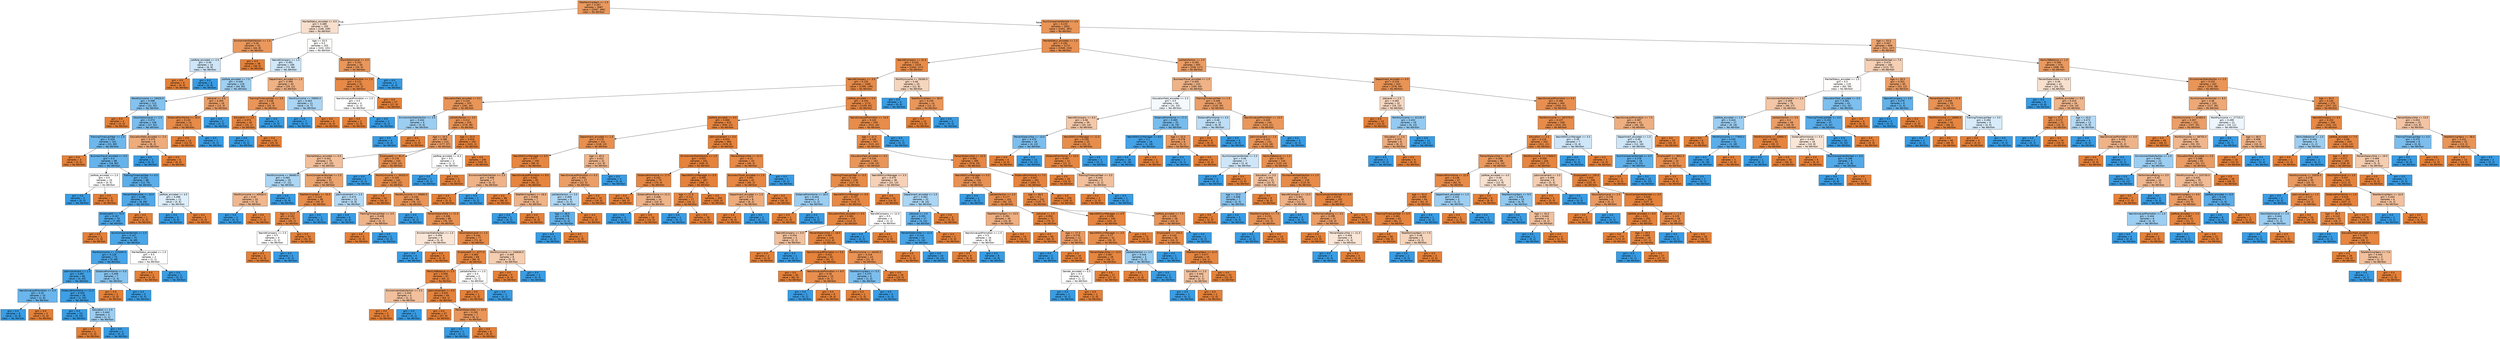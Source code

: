 digraph Tree {
node [shape=box, style="filled", color="black", fontname="helvetica"] ;
edge [fontname="helvetica"] ;
0 [label="TotalWorkingYears <= 2.5\ngini = 0.267\nsamples = 3087\nvalue = [2597, 490]\nclass = No Attrition", fillcolor="#ea995e"] ;
1 [label="MaritalStatus_encoded <= 0.5\ngini = 0.489\nsamples = 255\nvalue = [146, 109]\nclass = No Attrition", fillcolor="#f8dfcd"] ;
0 -> 1 [labeldistance=2.5, labelangle=45, headlabel="True"] ;
2 [label="EnvironmentSatisfaction <= 1.5\ngini = 0.26\nsamples = 52\nvalue = [44, 8]\nclass = No Attrition", fillcolor="#ea985d"] ;
1 -> 2 ;
3 [label="JobRole_encoded <= 2.5\ngini = 0.49\nsamples = 14\nvalue = [6, 8]\nclass = Yes Attrition", fillcolor="#cee6f8"] ;
2 -> 3 ;
4 [label="gini = 0.0\nsamples = 6\nvalue = [6, 0]\nclass = No Attrition", fillcolor="#e58139"] ;
3 -> 4 ;
5 [label="gini = 0.0\nsamples = 8\nvalue = [0, 8]\nclass = Yes Attrition", fillcolor="#399de5"] ;
3 -> 5 ;
6 [label="gini = 0.0\nsamples = 38\nvalue = [38, 0]\nclass = No Attrition", fillcolor="#e58139"] ;
2 -> 6 ;
7 [label="Age <= 33.5\ngini = 0.5\nsamples = 203\nvalue = [102, 101]\nclass = No Attrition", fillcolor="#fffefd"] ;
1 -> 7 ;
8 [label="YearsAtCompany <= 1.5\ngini = 0.491\nsamples = 169\nvalue = [73, 96]\nclass = Yes Attrition", fillcolor="#d0e8f9"] ;
7 -> 8 ;
9 [label="JobRole_encoded <= 7.5\ngini = 0.449\nsamples = 129\nvalue = [44, 85]\nclass = Yes Attrition", fillcolor="#9fd0f2"] ;
8 -> 9 ;
10 [label="MonthlyIncome <= 19425.0\ngini = 0.398\nsamples = 113\nvalue = [31, 82]\nclass = Yes Attrition", fillcolor="#84c2ef"] ;
9 -> 10 ;
11 [label="gini = 0.0\nsamples = 4\nvalue = [4, 0]\nclass = No Attrition", fillcolor="#e58139"] ;
10 -> 11 ;
12 [label="StockOptionLevel <= 2.5\ngini = 0.373\nsamples = 109\nvalue = [27, 82]\nclass = Yes Attrition", fillcolor="#7abdee"] ;
10 -> 12 ;
13 [label="TrainingTimesLastYear <= 1.0\ngini = 0.329\nsamples = 101\nvalue = [21, 80]\nclass = Yes Attrition", fillcolor="#6db7ec"] ;
12 -> 13 ;
14 [label="gini = 0.0\nsamples = 3\nvalue = [3, 0]\nclass = No Attrition", fillcolor="#e58139"] ;
13 -> 14 ;
15 [label="BusinessTravel_encoded <= 0.5\ngini = 0.3\nsamples = 98\nvalue = [18, 80]\nclass = Yes Attrition", fillcolor="#66b3eb"] ;
13 -> 15 ;
16 [label="JobRole_encoded <= 2.5\ngini = 0.5\nsamples = 10\nvalue = [5, 5]\nclass = No Attrition", fillcolor="#ffffff"] ;
15 -> 16 ;
17 [label="gini = 0.0\nsamples = 5\nvalue = [0, 5]\nclass = Yes Attrition", fillcolor="#399de5"] ;
16 -> 17 ;
18 [label="gini = 0.0\nsamples = 5\nvalue = [5, 0]\nclass = No Attrition", fillcolor="#e58139"] ;
16 -> 18 ;
19 [label="TrainingTimesLastYear <= 4.5\ngini = 0.252\nsamples = 88\nvalue = [13, 75]\nclass = Yes Attrition", fillcolor="#5baeea"] ;
15 -> 19 ;
20 [label="PercentSalaryHike <= 24.0\ngini = 0.186\nsamples = 77\nvalue = [8, 69]\nclass = Yes Attrition", fillcolor="#50a8e8"] ;
19 -> 20 ;
21 [label="EmployeeID <= 75.0\ngini = 0.167\nsamples = 76\nvalue = [7, 69]\nclass = Yes Attrition", fillcolor="#4da7e8"] ;
20 -> 21 ;
22 [label="gini = 0.0\nsamples = 1\nvalue = [1, 0]\nclass = No Attrition", fillcolor="#e58139"] ;
21 -> 22 ;
23 [label="NumCompaniesWorked <= 2.0\ngini = 0.147\nsamples = 75\nvalue = [6, 69]\nclass = Yes Attrition", fillcolor="#4aa6e7"] ;
21 -> 23 ;
24 [label="MonthlyIncome <= 123445.0\ngini = 0.128\nsamples = 73\nvalue = [5, 68]\nclass = Yes Attrition", fillcolor="#48a4e7"] ;
23 -> 24 ;
25 [label="JobInvolvement <= 1.5\ngini = 0.087\nsamples = 66\nvalue = [3, 63]\nclass = Yes Attrition", fillcolor="#42a2e6"] ;
24 -> 25 ;
26 [label="YearsSinceLastPromotion <= 0.5\ngini = 0.32\nsamples = 10\nvalue = [2, 8]\nclass = Yes Attrition", fillcolor="#6ab6ec"] ;
25 -> 26 ;
27 [label="gini = 0.0\nsamples = 8\nvalue = [0, 8]\nclass = Yes Attrition", fillcolor="#399de5"] ;
26 -> 27 ;
28 [label="gini = 0.0\nsamples = 2\nvalue = [2, 0]\nclass = No Attrition", fillcolor="#e58139"] ;
26 -> 28 ;
29 [label="DistanceFromHome <= 21.0\ngini = 0.035\nsamples = 56\nvalue = [1, 55]\nclass = Yes Attrition", fillcolor="#3d9fe5"] ;
25 -> 29 ;
30 [label="gini = 0.0\nsamples = 53\nvalue = [0, 53]\nclass = Yes Attrition", fillcolor="#399de5"] ;
29 -> 30 ;
31 [label="Education <= 2.5\ngini = 0.444\nsamples = 3\nvalue = [1, 2]\nclass = Yes Attrition", fillcolor="#9ccef2"] ;
29 -> 31 ;
32 [label="gini = 0.0\nsamples = 1\nvalue = [1, 0]\nclass = No Attrition", fillcolor="#e58139"] ;
31 -> 32 ;
33 [label="gini = 0.0\nsamples = 2\nvalue = [0, 2]\nclass = Yes Attrition", fillcolor="#399de5"] ;
31 -> 33 ;
34 [label="DistanceFromHome <= 5.0\ngini = 0.408\nsamples = 7\nvalue = [2, 5]\nclass = Yes Attrition", fillcolor="#88c4ef"] ;
24 -> 34 ;
35 [label="gini = 0.0\nsamples = 2\nvalue = [2, 0]\nclass = No Attrition", fillcolor="#e58139"] ;
34 -> 35 ;
36 [label="gini = 0.0\nsamples = 5\nvalue = [0, 5]\nclass = Yes Attrition", fillcolor="#399de5"] ;
34 -> 36 ;
37 [label="MaritalStatus_encoded <= 1.5\ngini = 0.5\nsamples = 2\nvalue = [1, 1]\nclass = No Attrition", fillcolor="#ffffff"] ;
23 -> 37 ;
38 [label="gini = 0.0\nsamples = 1\nvalue = [1, 0]\nclass = No Attrition", fillcolor="#e58139"] ;
37 -> 38 ;
39 [label="gini = 0.0\nsamples = 1\nvalue = [0, 1]\nclass = Yes Attrition", fillcolor="#399de5"] ;
37 -> 39 ;
40 [label="gini = 0.0\nsamples = 1\nvalue = [1, 0]\nclass = No Attrition", fillcolor="#e58139"] ;
20 -> 40 ;
41 [label="JobRole_encoded <= 4.5\ngini = 0.496\nsamples = 11\nvalue = [5, 6]\nclass = Yes Attrition", fillcolor="#deeffb"] ;
19 -> 41 ;
42 [label="gini = 0.0\nsamples = 6\nvalue = [0, 6]\nclass = Yes Attrition", fillcolor="#399de5"] ;
41 -> 42 ;
43 [label="gini = 0.0\nsamples = 5\nvalue = [5, 0]\nclass = No Attrition", fillcolor="#e58139"] ;
41 -> 43 ;
44 [label="EducationField_encoded <= 2.0\ngini = 0.375\nsamples = 8\nvalue = [6, 2]\nclass = No Attrition", fillcolor="#eeab7b"] ;
12 -> 44 ;
45 [label="gini = 0.0\nsamples = 2\nvalue = [0, 2]\nclass = Yes Attrition", fillcolor="#399de5"] ;
44 -> 45 ;
46 [label="gini = 0.0\nsamples = 6\nvalue = [6, 0]\nclass = No Attrition", fillcolor="#e58139"] ;
44 -> 46 ;
47 [label="JobLevel <= 4.0\ngini = 0.305\nsamples = 16\nvalue = [13, 3]\nclass = No Attrition", fillcolor="#eb9e67"] ;
9 -> 47 ;
48 [label="DistanceFromHome <= 19.5\ngini = 0.133\nsamples = 14\nvalue = [13, 1]\nclass = No Attrition", fillcolor="#e78b48"] ;
47 -> 48 ;
49 [label="gini = 0.0\nsamples = 13\nvalue = [13, 0]\nclass = No Attrition", fillcolor="#e58139"] ;
48 -> 49 ;
50 [label="gini = 0.0\nsamples = 1\nvalue = [0, 1]\nclass = Yes Attrition", fillcolor="#399de5"] ;
48 -> 50 ;
51 [label="gini = 0.0\nsamples = 2\nvalue = [0, 2]\nclass = Yes Attrition", fillcolor="#399de5"] ;
47 -> 51 ;
52 [label="Department_encoded <= 1.5\ngini = 0.399\nsamples = 40\nvalue = [29, 11]\nclass = No Attrition", fillcolor="#efb184"] ;
8 -> 52 ;
53 [label="TrainingTimesLastYear <= 5.5\ngini = 0.238\nsamples = 29\nvalue = [25, 4]\nclass = No Attrition", fillcolor="#e99559"] ;
52 -> 53 ;
54 [label="Education <= 1.5\ngini = 0.074\nsamples = 26\nvalue = [25, 1]\nclass = No Attrition", fillcolor="#e68641"] ;
53 -> 54 ;
55 [label="gini = 0.0\nsamples = 1\nvalue = [0, 1]\nclass = Yes Attrition", fillcolor="#399de5"] ;
54 -> 55 ;
56 [label="gini = 0.0\nsamples = 25\nvalue = [25, 0]\nclass = No Attrition", fillcolor="#e58139"] ;
54 -> 56 ;
57 [label="gini = 0.0\nsamples = 3\nvalue = [0, 3]\nclass = Yes Attrition", fillcolor="#399de5"] ;
53 -> 57 ;
58 [label="MonthlyIncome <= 59955.0\ngini = 0.463\nsamples = 11\nvalue = [4, 7]\nclass = Yes Attrition", fillcolor="#aad5f4"] ;
52 -> 58 ;
59 [label="gini = 0.0\nsamples = 7\nvalue = [0, 7]\nclass = Yes Attrition", fillcolor="#399de5"] ;
58 -> 59 ;
60 [label="gini = 0.0\nsamples = 4\nvalue = [4, 0]\nclass = No Attrition", fillcolor="#e58139"] ;
58 -> 60 ;
61 [label="StockOptionLevel <= 2.5\ngini = 0.251\nsamples = 34\nvalue = [29, 5]\nclass = No Attrition", fillcolor="#e9975b"] ;
7 -> 61 ;
62 [label="EnvironmentSatisfaction <= 1.5\ngini = 0.121\nsamples = 31\nvalue = [29, 2]\nclass = No Attrition", fillcolor="#e78a47"] ;
61 -> 62 ;
63 [label="YearsSinceLastPromotion <= 1.0\ngini = 0.5\nsamples = 4\nvalue = [2, 2]\nclass = No Attrition", fillcolor="#ffffff"] ;
62 -> 63 ;
64 [label="gini = 0.0\nsamples = 2\nvalue = [2, 0]\nclass = No Attrition", fillcolor="#e58139"] ;
63 -> 64 ;
65 [label="gini = 0.0\nsamples = 2\nvalue = [0, 2]\nclass = Yes Attrition", fillcolor="#399de5"] ;
63 -> 65 ;
66 [label="gini = 0.0\nsamples = 27\nvalue = [27, 0]\nclass = No Attrition", fillcolor="#e58139"] ;
62 -> 66 ;
67 [label="gini = 0.0\nsamples = 3\nvalue = [0, 3]\nclass = Yes Attrition", fillcolor="#399de5"] ;
61 -> 67 ;
68 [label="NumCompaniesWorked <= 4.5\ngini = 0.233\nsamples = 2832\nvalue = [2451, 381]\nclass = No Attrition", fillcolor="#e99558"] ;
0 -> 68 [labeldistance=2.5, labelangle=-45, headlabel="False"] ;
69 [label="MaritalStatus_encoded <= 1.5\ngini = 0.192\nsamples = 2174\nvalue = [1940, 234]\nclass = No Attrition", fillcolor="#e89051"] ;
68 -> 69 ;
70 [label="YearsAtCompany <= 31.5\ngini = 0.142\nsamples = 1519\nvalue = [1402, 117]\nclass = No Attrition", fillcolor="#e78c4a"] ;
69 -> 70 ;
71 [label="YearsAtCompany <= 3.5\ngini = 0.135\nsamples = 1499\nvalue = [1390, 109]\nclass = No Attrition", fillcolor="#e78b49"] ;
70 -> 71 ;
72 [label="EducationField_encoded <= 0.5\ngini = 0.234\nsamples = 325\nvalue = [281, 44]\nclass = No Attrition", fillcolor="#e99558"] ;
71 -> 72 ;
73 [label="EnvironmentSatisfaction <= 3.5\ngini = 0.444\nsamples = 9\nvalue = [3, 6]\nclass = Yes Attrition", fillcolor="#9ccef2"] ;
72 -> 73 ;
74 [label="gini = 0.0\nsamples = 6\nvalue = [0, 6]\nclass = Yes Attrition", fillcolor="#399de5"] ;
73 -> 74 ;
75 [label="gini = 0.0\nsamples = 3\nvalue = [3, 0]\nclass = No Attrition", fillcolor="#e58139"] ;
73 -> 75 ;
76 [label="JobSatisfaction <= 3.5\ngini = 0.212\nsamples = 316\nvalue = [278, 38]\nclass = No Attrition", fillcolor="#e99254"] ;
72 -> 76 ;
77 [label="Age <= 34.5\ngini = 0.286\nsamples = 214\nvalue = [177, 37]\nclass = No Attrition", fillcolor="#ea9b62"] ;
76 -> 77 ;
78 [label="MaritalStatus_encoded <= 0.5\ngini = 0.441\nsamples = 70\nvalue = [47, 23]\nclass = No Attrition", fillcolor="#f2bf9a"] ;
77 -> 78 ;
79 [label="MonthlyIncome <= 66465.0\ngini = 0.465\nsamples = 19\nvalue = [7, 12]\nclass = Yes Attrition", fillcolor="#acd6f4"] ;
78 -> 79 ;
80 [label="MonthlyIncome <= 40530.0\ngini = 0.42\nsamples = 10\nvalue = [7, 3]\nclass = No Attrition", fillcolor="#f0b78e"] ;
79 -> 80 ;
81 [label="gini = 0.0\nsamples = 3\nvalue = [0, 3]\nclass = Yes Attrition", fillcolor="#399de5"] ;
80 -> 81 ;
82 [label="gini = 0.0\nsamples = 7\nvalue = [7, 0]\nclass = No Attrition", fillcolor="#e58139"] ;
80 -> 82 ;
83 [label="gini = 0.0\nsamples = 9\nvalue = [0, 9]\nclass = Yes Attrition", fillcolor="#399de5"] ;
79 -> 83 ;
84 [label="NumCompaniesWorked <= 2.5\ngini = 0.338\nsamples = 51\nvalue = [40, 11]\nclass = No Attrition", fillcolor="#eca46f"] ;
78 -> 84 ;
85 [label="TotalWorkingYears <= 10.5\ngini = 0.145\nsamples = 38\nvalue = [35, 3]\nclass = No Attrition", fillcolor="#e78c4a"] ;
84 -> 85 ;
86 [label="Age <= 22.5\ngini = 0.102\nsamples = 37\nvalue = [35, 2]\nclass = No Attrition", fillcolor="#e68844"] ;
85 -> 86 ;
87 [label="YearsAtCompany <= 2.5\ngini = 0.5\nsamples = 4\nvalue = [2, 2]\nclass = No Attrition", fillcolor="#ffffff"] ;
86 -> 87 ;
88 [label="gini = 0.0\nsamples = 2\nvalue = [2, 0]\nclass = No Attrition", fillcolor="#e58139"] ;
87 -> 88 ;
89 [label="gini = 0.0\nsamples = 2\nvalue = [0, 2]\nclass = Yes Attrition", fillcolor="#399de5"] ;
87 -> 89 ;
90 [label="gini = 0.0\nsamples = 33\nvalue = [33, 0]\nclass = No Attrition", fillcolor="#e58139"] ;
86 -> 90 ;
91 [label="gini = 0.0\nsamples = 1\nvalue = [0, 1]\nclass = Yes Attrition", fillcolor="#399de5"] ;
85 -> 91 ;
92 [label="JobInvolvement <= 2.5\ngini = 0.473\nsamples = 13\nvalue = [5, 8]\nclass = Yes Attrition", fillcolor="#b5daf5"] ;
84 -> 92 ;
93 [label="gini = 0.0\nsamples = 6\nvalue = [0, 6]\nclass = Yes Attrition", fillcolor="#399de5"] ;
92 -> 93 ;
94 [label="TrainingTimesLastYear <= 3.5\ngini = 0.408\nsamples = 7\nvalue = [5, 2]\nclass = No Attrition", fillcolor="#efb388"] ;
92 -> 94 ;
95 [label="gini = 0.0\nsamples = 5\nvalue = [5, 0]\nclass = No Attrition", fillcolor="#e58139"] ;
94 -> 95 ;
96 [label="gini = 0.0\nsamples = 2\nvalue = [0, 2]\nclass = Yes Attrition", fillcolor="#399de5"] ;
94 -> 96 ;
97 [label="EmployeeID <= 81.5\ngini = 0.176\nsamples = 144\nvalue = [130, 14]\nclass = No Attrition", fillcolor="#e88f4e"] ;
77 -> 97 ;
98 [label="gini = 0.0\nsamples = 2\nvalue = [0, 2]\nclass = Yes Attrition", fillcolor="#399de5"] ;
97 -> 98 ;
99 [label="MonthlyIncome <= 34325.0\ngini = 0.155\nsamples = 142\nvalue = [130, 12]\nclass = No Attrition", fillcolor="#e78d4b"] ;
97 -> 99 ;
100 [label="gini = 0.0\nsamples = 54\nvalue = [54, 0]\nclass = No Attrition", fillcolor="#e58139"] ;
99 -> 100 ;
101 [label="MonthlyIncome <= 35690.0\ngini = 0.236\nsamples = 88\nvalue = [76, 12]\nclass = No Attrition", fillcolor="#e99558"] ;
99 -> 101 ;
102 [label="gini = 0.0\nsamples = 2\nvalue = [0, 2]\nclass = Yes Attrition", fillcolor="#399de5"] ;
101 -> 102 ;
103 [label="PercentSalaryHike <= 11.5\ngini = 0.206\nsamples = 86\nvalue = [76, 10]\nclass = No Attrition", fillcolor="#e89253"] ;
101 -> 103 ;
104 [label="EnvironmentSatisfaction <= 1.5\ngini = 0.494\nsamples = 9\nvalue = [5, 4]\nclass = No Attrition", fillcolor="#fae6d7"] ;
103 -> 104 ;
105 [label="gini = 0.0\nsamples = 4\nvalue = [0, 4]\nclass = Yes Attrition", fillcolor="#399de5"] ;
104 -> 105 ;
106 [label="gini = 0.0\nsamples = 5\nvalue = [5, 0]\nclass = No Attrition", fillcolor="#e58139"] ;
104 -> 106 ;
107 [label="StockOptionLevel <= 1.5\ngini = 0.144\nsamples = 77\nvalue = [71, 6]\nclass = No Attrition", fillcolor="#e78c4a"] ;
103 -> 107 ;
108 [label="EmployeeID <= 4277.5\ngini = 0.083\nsamples = 69\nvalue = [66, 3]\nclass = No Attrition", fillcolor="#e68742"] ;
107 -> 108 ;
109 [label="WorkLifeBalance <= 1.5\ngini = 0.058\nsamples = 67\nvalue = [65, 2]\nclass = No Attrition", fillcolor="#e6853f"] ;
108 -> 109 ;
110 [label="EnvironmentSatisfaction <= 2.5\ngini = 0.444\nsamples = 3\nvalue = [2, 1]\nclass = No Attrition", fillcolor="#f2c09c"] ;
109 -> 110 ;
111 [label="gini = 0.0\nsamples = 2\nvalue = [2, 0]\nclass = No Attrition", fillcolor="#e58139"] ;
110 -> 111 ;
112 [label="gini = 0.0\nsamples = 1\nvalue = [0, 1]\nclass = Yes Attrition", fillcolor="#399de5"] ;
110 -> 112 ;
113 [label="JobInvolvement <= 3.5\ngini = 0.031\nsamples = 64\nvalue = [63, 1]\nclass = No Attrition", fillcolor="#e5833c"] ;
109 -> 113 ;
114 [label="gini = 0.0\nsamples = 57\nvalue = [57, 0]\nclass = No Attrition", fillcolor="#e58139"] ;
113 -> 114 ;
115 [label="PercentSalaryHike <= 12.5\ngini = 0.245\nsamples = 7\nvalue = [6, 1]\nclass = No Attrition", fillcolor="#e9965a"] ;
113 -> 115 ;
116 [label="gini = 0.0\nsamples = 1\nvalue = [0, 1]\nclass = Yes Attrition", fillcolor="#399de5"] ;
115 -> 116 ;
117 [label="gini = 0.0\nsamples = 6\nvalue = [6, 0]\nclass = No Attrition", fillcolor="#e58139"] ;
115 -> 117 ;
118 [label="JobSatisfaction <= 2.0\ngini = 0.5\nsamples = 2\nvalue = [1, 1]\nclass = No Attrition", fillcolor="#ffffff"] ;
108 -> 118 ;
119 [label="gini = 0.0\nsamples = 1\nvalue = [1, 0]\nclass = No Attrition", fillcolor="#e58139"] ;
118 -> 119 ;
120 [label="gini = 0.0\nsamples = 1\nvalue = [0, 1]\nclass = Yes Attrition", fillcolor="#399de5"] ;
118 -> 120 ;
121 [label="MonthlyIncome <= 140630.0\ngini = 0.469\nsamples = 8\nvalue = [5, 3]\nclass = No Attrition", fillcolor="#f5cdb0"] ;
107 -> 121 ;
122 [label="gini = 0.0\nsamples = 5\nvalue = [5, 0]\nclass = No Attrition", fillcolor="#e58139"] ;
121 -> 122 ;
123 [label="gini = 0.0\nsamples = 3\nvalue = [0, 3]\nclass = Yes Attrition", fillcolor="#399de5"] ;
121 -> 123 ;
124 [label="Age <= 23.5\ngini = 0.019\nsamples = 102\nvalue = [101, 1]\nclass = No Attrition", fillcolor="#e5823b"] ;
76 -> 124 ;
125 [label="JobRole_encoded <= 6.5\ngini = 0.5\nsamples = 2\nvalue = [1, 1]\nclass = No Attrition", fillcolor="#ffffff"] ;
124 -> 125 ;
126 [label="gini = 0.0\nsamples = 1\nvalue = [0, 1]\nclass = Yes Attrition", fillcolor="#399de5"] ;
125 -> 126 ;
127 [label="gini = 0.0\nsamples = 1\nvalue = [1, 0]\nclass = No Attrition", fillcolor="#e58139"] ;
125 -> 127 ;
128 [label="gini = 0.0\nsamples = 100\nvalue = [100, 0]\nclass = No Attrition", fillcolor="#e58139"] ;
124 -> 128 ;
129 [label="JobRole_encoded <= 5.5\ngini = 0.105\nsamples = 1174\nvalue = [1109, 65]\nclass = No Attrition", fillcolor="#e78845"] ;
71 -> 129 ;
130 [label="JobRole_encoded <= 0.5\ngini = 0.066\nsamples = 615\nvalue = [594, 21]\nclass = No Attrition", fillcolor="#e68540"] ;
129 -> 130 ;
131 [label="Department_encoded <= 1.5\ngini = 0.179\nsamples = 131\nvalue = [118, 13]\nclass = No Attrition", fillcolor="#e88f4f"] ;
130 -> 131 ;
132 [label="YearsWithCurrManager <= 0.5\ngini = 0.077\nsamples = 100\nvalue = [96, 4]\nclass = No Attrition", fillcolor="#e68641"] ;
131 -> 132 ;
133 [label="EnvironmentSatisfaction <= 2.5\ngini = 0.408\nsamples = 7\nvalue = [5, 2]\nclass = No Attrition", fillcolor="#efb388"] ;
132 -> 133 ;
134 [label="gini = 0.0\nsamples = 5\nvalue = [5, 0]\nclass = No Attrition", fillcolor="#e58139"] ;
133 -> 134 ;
135 [label="gini = 0.0\nsamples = 2\nvalue = [0, 2]\nclass = Yes Attrition", fillcolor="#399de5"] ;
133 -> 135 ;
136 [label="YearsSinceLastPromotion <= 8.5\ngini = 0.042\nsamples = 93\nvalue = [91, 2]\nclass = No Attrition", fillcolor="#e6843d"] ;
132 -> 136 ;
137 [label="gini = 0.0\nsamples = 86\nvalue = [86, 0]\nclass = No Attrition", fillcolor="#e58139"] ;
136 -> 137 ;
138 [label="TotalWorkingYears <= 18.0\ngini = 0.408\nsamples = 7\nvalue = [5, 2]\nclass = No Attrition", fillcolor="#efb388"] ;
136 -> 138 ;
139 [label="gini = 0.0\nsamples = 2\nvalue = [0, 2]\nclass = Yes Attrition", fillcolor="#399de5"] ;
138 -> 139 ;
140 [label="gini = 0.0\nsamples = 5\nvalue = [5, 0]\nclass = No Attrition", fillcolor="#e58139"] ;
138 -> 140 ;
141 [label="Age <= 45.5\ngini = 0.412\nsamples = 31\nvalue = [22, 9]\nclass = No Attrition", fillcolor="#f0b58a"] ;
131 -> 141 ;
142 [label="YearsSinceLastPromotion <= 0.5\ngini = 0.302\nsamples = 27\nvalue = [22, 5]\nclass = No Attrition", fillcolor="#eb9e66"] ;
141 -> 142 ;
143 [label="JobSatisfaction <= 3.5\ngini = 0.469\nsamples = 8\nvalue = [3, 5]\nclass = Yes Attrition", fillcolor="#b0d8f5"] ;
142 -> 143 ;
144 [label="Age <= 38.5\ngini = 0.278\nsamples = 6\nvalue = [1, 5]\nclass = Yes Attrition", fillcolor="#61b1ea"] ;
143 -> 144 ;
145 [label="gini = 0.0\nsamples = 5\nvalue = [0, 5]\nclass = Yes Attrition", fillcolor="#399de5"] ;
144 -> 145 ;
146 [label="gini = 0.0\nsamples = 1\nvalue = [1, 0]\nclass = No Attrition", fillcolor="#e58139"] ;
144 -> 146 ;
147 [label="gini = 0.0\nsamples = 2\nvalue = [2, 0]\nclass = No Attrition", fillcolor="#e58139"] ;
143 -> 147 ;
148 [label="gini = 0.0\nsamples = 19\nvalue = [19, 0]\nclass = No Attrition", fillcolor="#e58139"] ;
142 -> 148 ;
149 [label="gini = 0.0\nsamples = 4\nvalue = [0, 4]\nclass = Yes Attrition", fillcolor="#399de5"] ;
141 -> 149 ;
150 [label="JobInvolvement <= 3.5\ngini = 0.033\nsamples = 484\nvalue = [476, 8]\nclass = No Attrition", fillcolor="#e5833c"] ;
130 -> 150 ;
151 [label="EnvironmentSatisfaction <= 1.5\ngini = 0.022\nsamples = 441\nvalue = [436, 5]\nclass = No Attrition", fillcolor="#e5823b"] ;
150 -> 151 ;
152 [label="DistanceFromHome <= 17.5\ngini = 0.102\nsamples = 74\nvalue = [70, 4]\nclass = No Attrition", fillcolor="#e68844"] ;
151 -> 152 ;
153 [label="gini = 0.0\nsamples = 60\nvalue = [60, 0]\nclass = No Attrition", fillcolor="#e58139"] ;
152 -> 153 ;
154 [label="DistanceFromHome <= 21.5\ngini = 0.408\nsamples = 14\nvalue = [10, 4]\nclass = No Attrition", fillcolor="#efb388"] ;
152 -> 154 ;
155 [label="gini = 0.0\nsamples = 4\nvalue = [0, 4]\nclass = Yes Attrition", fillcolor="#399de5"] ;
154 -> 155 ;
156 [label="gini = 0.0\nsamples = 10\nvalue = [10, 0]\nclass = No Attrition", fillcolor="#e58139"] ;
154 -> 156 ;
157 [label="YearsWithCurrManager <= 0.5\ngini = 0.005\nsamples = 367\nvalue = [366, 1]\nclass = No Attrition", fillcolor="#e5813a"] ;
151 -> 157 ;
158 [label="Age <= 27.0\ngini = 0.111\nsamples = 17\nvalue = [16, 1]\nclass = No Attrition", fillcolor="#e78945"] ;
157 -> 158 ;
159 [label="gini = 0.0\nsamples = 1\nvalue = [0, 1]\nclass = Yes Attrition", fillcolor="#399de5"] ;
158 -> 159 ;
160 [label="gini = 0.0\nsamples = 16\nvalue = [16, 0]\nclass = No Attrition", fillcolor="#e58139"] ;
158 -> 160 ;
161 [label="gini = 0.0\nsamples = 350\nvalue = [350, 0]\nclass = No Attrition", fillcolor="#e58139"] ;
157 -> 161 ;
162 [label="PercentSalaryHike <= 22.5\ngini = 0.13\nsamples = 43\nvalue = [40, 3]\nclass = No Attrition", fillcolor="#e78a48"] ;
150 -> 162 ;
163 [label="BusinessTravel_encoded <= 1.5\ngini = 0.091\nsamples = 42\nvalue = [40, 2]\nclass = No Attrition", fillcolor="#e68743"] ;
162 -> 163 ;
164 [label="Department_encoded <= 1.5\ngini = 0.375\nsamples = 8\nvalue = [6, 2]\nclass = No Attrition", fillcolor="#eeab7b"] ;
163 -> 164 ;
165 [label="gini = 0.0\nsamples = 6\nvalue = [6, 0]\nclass = No Attrition", fillcolor="#e58139"] ;
164 -> 165 ;
166 [label="gini = 0.0\nsamples = 2\nvalue = [0, 2]\nclass = Yes Attrition", fillcolor="#399de5"] ;
164 -> 166 ;
167 [label="gini = 0.0\nsamples = 34\nvalue = [34, 0]\nclass = No Attrition", fillcolor="#e58139"] ;
163 -> 167 ;
168 [label="gini = 0.0\nsamples = 1\nvalue = [0, 1]\nclass = Yes Attrition", fillcolor="#399de5"] ;
162 -> 168 ;
169 [label="YearsSinceLastPromotion <= 14.5\ngini = 0.145\nsamples = 559\nvalue = [515, 44]\nclass = No Attrition", fillcolor="#e78c4a"] ;
129 -> 169 ;
170 [label="Age <= 31.5\ngini = 0.139\nsamples = 557\nvalue = [515, 42]\nclass = No Attrition", fillcolor="#e78b49"] ;
169 -> 170 ;
171 [label="EducationField_encoded <= 3.5\ngini = 0.244\nsamples = 162\nvalue = [139, 23]\nclass = No Attrition", fillcolor="#e9965a"] ;
170 -> 171 ;
172 [label="TrainingTimesLastYear <= 0.5\ngini = 0.133\nsamples = 126\nvalue = [117, 9]\nclass = No Attrition", fillcolor="#e78b48"] ;
171 -> 172 ;
173 [label="DistanceFromHome <= 16.0\ngini = 0.444\nsamples = 3\nvalue = [1, 2]\nclass = Yes Attrition", fillcolor="#9ccef2"] ;
172 -> 173 ;
174 [label="gini = 0.0\nsamples = 1\nvalue = [1, 0]\nclass = No Attrition", fillcolor="#e58139"] ;
173 -> 174 ;
175 [label="gini = 0.0\nsamples = 2\nvalue = [0, 2]\nclass = Yes Attrition", fillcolor="#399de5"] ;
173 -> 175 ;
176 [label="YearsWithCurrManager <= 9.5\ngini = 0.107\nsamples = 123\nvalue = [116, 7]\nclass = No Attrition", fillcolor="#e78945"] ;
172 -> 176 ;
177 [label="EducationField_encoded <= 0.5\ngini = 0.081\nsamples = 119\nvalue = [114, 5]\nclass = No Attrition", fillcolor="#e68742"] ;
176 -> 177 ;
178 [label="YearsAtCompany <= 5.5\ngini = 0.444\nsamples = 3\nvalue = [2, 1]\nclass = No Attrition", fillcolor="#f2c09c"] ;
177 -> 178 ;
179 [label="gini = 0.0\nsamples = 2\nvalue = [2, 0]\nclass = No Attrition", fillcolor="#e58139"] ;
178 -> 179 ;
180 [label="gini = 0.0\nsamples = 1\nvalue = [0, 1]\nclass = Yes Attrition", fillcolor="#399de5"] ;
178 -> 180 ;
181 [label="PercentSalaryHike <= 18.5\ngini = 0.067\nsamples = 116\nvalue = [112, 4]\nclass = No Attrition", fillcolor="#e68640"] ;
177 -> 181 ;
182 [label="YearsSinceLastPromotion <= 5.5\ngini = 0.022\nsamples = 92\nvalue = [91, 1]\nclass = No Attrition", fillcolor="#e5823b"] ;
181 -> 182 ;
183 [label="gini = 0.0\nsamples = 82\nvalue = [82, 0]\nclass = No Attrition", fillcolor="#e58139"] ;
182 -> 183 ;
184 [label="YearsSinceLastPromotion <= 6.5\ngini = 0.18\nsamples = 10\nvalue = [9, 1]\nclass = No Attrition", fillcolor="#e88f4f"] ;
182 -> 184 ;
185 [label="gini = 0.0\nsamples = 1\nvalue = [0, 1]\nclass = Yes Attrition", fillcolor="#399de5"] ;
184 -> 185 ;
186 [label="gini = 0.0\nsamples = 9\nvalue = [9, 0]\nclass = No Attrition", fillcolor="#e58139"] ;
184 -> 186 ;
187 [label="MonthlyIncome <= 44435.0\ngini = 0.219\nsamples = 24\nvalue = [21, 3]\nclass = No Attrition", fillcolor="#e99355"] ;
181 -> 187 ;
188 [label="TotalWorkingYears <= 5.5\ngini = 0.375\nsamples = 4\nvalue = [1, 3]\nclass = Yes Attrition", fillcolor="#7bbeee"] ;
187 -> 188 ;
189 [label="gini = 0.0\nsamples = 1\nvalue = [1, 0]\nclass = No Attrition", fillcolor="#e58139"] ;
188 -> 189 ;
190 [label="gini = 0.0\nsamples = 3\nvalue = [0, 3]\nclass = Yes Attrition", fillcolor="#399de5"] ;
188 -> 190 ;
191 [label="gini = 0.0\nsamples = 20\nvalue = [20, 0]\nclass = No Attrition", fillcolor="#e58139"] ;
187 -> 191 ;
192 [label="YearsAtCompany <= 12.0\ngini = 0.5\nsamples = 4\nvalue = [2, 2]\nclass = No Attrition", fillcolor="#ffffff"] ;
176 -> 192 ;
193 [label="gini = 0.0\nsamples = 2\nvalue = [0, 2]\nclass = Yes Attrition", fillcolor="#399de5"] ;
192 -> 193 ;
194 [label="gini = 0.0\nsamples = 2\nvalue = [2, 0]\nclass = No Attrition", fillcolor="#e58139"] ;
192 -> 194 ;
195 [label="YearsWithCurrManager <= 3.5\ngini = 0.475\nsamples = 36\nvalue = [22, 14]\nclass = No Attrition", fillcolor="#f6d1b7"] ;
171 -> 195 ;
196 [label="gini = 0.0\nsamples = 14\nvalue = [14, 0]\nclass = No Attrition", fillcolor="#e58139"] ;
195 -> 196 ;
197 [label="Department_encoded <= 1.5\ngini = 0.463\nsamples = 22\nvalue = [8, 14]\nclass = Yes Attrition", fillcolor="#aad5f4"] ;
195 -> 197 ;
198 [label="JobLevel <= 3.5\ngini = 0.291\nsamples = 17\nvalue = [3, 14]\nclass = Yes Attrition", fillcolor="#63b2eb"] ;
197 -> 198 ;
199 [label="PercentSalaryHike <= 12.0\ngini = 0.124\nsamples = 15\nvalue = [1, 14]\nclass = Yes Attrition", fillcolor="#47a4e7"] ;
198 -> 199 ;
200 [label="gini = 0.0\nsamples = 1\nvalue = [1, 0]\nclass = No Attrition", fillcolor="#e58139"] ;
199 -> 200 ;
201 [label="gini = 0.0\nsamples = 14\nvalue = [0, 14]\nclass = Yes Attrition", fillcolor="#399de5"] ;
199 -> 201 ;
202 [label="gini = 0.0\nsamples = 2\nvalue = [2, 0]\nclass = No Attrition", fillcolor="#e58139"] ;
198 -> 202 ;
203 [label="gini = 0.0\nsamples = 5\nvalue = [5, 0]\nclass = No Attrition", fillcolor="#e58139"] ;
197 -> 203 ;
204 [label="PercentSalaryHike <= 12.5\ngini = 0.092\nsamples = 395\nvalue = [376, 19]\nclass = No Attrition", fillcolor="#e68743"] ;
170 -> 204 ;
205 [label="YearsWithCurrManager <= 0.5\ngini = 0.204\nsamples = 104\nvalue = [92, 12]\nclass = No Attrition", fillcolor="#e89153"] ;
204 -> 205 ;
206 [label="gini = 0.0\nsamples = 2\nvalue = [0, 2]\nclass = Yes Attrition", fillcolor="#399de5"] ;
205 -> 206 ;
207 [label="JobSatisfaction <= 2.5\ngini = 0.177\nsamples = 102\nvalue = [92, 10]\nclass = No Attrition", fillcolor="#e88f4f"] ;
205 -> 207 ;
208 [label="TotalWorkingYears <= 13.5\ngini = 0.391\nsamples = 30\nvalue = [22, 8]\nclass = No Attrition", fillcolor="#eeaf81"] ;
207 -> 208 ;
209 [label="YearsSinceLastPromotion <= 1.5\ngini = 0.5\nsamples = 16\nvalue = [8, 8]\nclass = No Attrition", fillcolor="#ffffff"] ;
208 -> 209 ;
210 [label="gini = 0.0\nsamples = 8\nvalue = [8, 0]\nclass = No Attrition", fillcolor="#e58139"] ;
209 -> 210 ;
211 [label="gini = 0.0\nsamples = 8\nvalue = [0, 8]\nclass = Yes Attrition", fillcolor="#399de5"] ;
209 -> 211 ;
212 [label="gini = 0.0\nsamples = 14\nvalue = [14, 0]\nclass = No Attrition", fillcolor="#e58139"] ;
208 -> 212 ;
213 [label="JobLevel <= 2.5\ngini = 0.054\nsamples = 72\nvalue = [70, 2]\nclass = No Attrition", fillcolor="#e6853f"] ;
207 -> 213 ;
214 [label="gini = 0.0\nsamples = 60\nvalue = [60, 0]\nclass = No Attrition", fillcolor="#e58139"] ;
213 -> 214 ;
215 [label="Age <= 37.0\ngini = 0.278\nsamples = 12\nvalue = [10, 2]\nclass = No Attrition", fillcolor="#ea9a61"] ;
213 -> 215 ;
216 [label="gini = 0.0\nsamples = 2\nvalue = [0, 2]\nclass = Yes Attrition", fillcolor="#399de5"] ;
215 -> 216 ;
217 [label="gini = 0.0\nsamples = 10\nvalue = [10, 0]\nclass = No Attrition", fillcolor="#e58139"] ;
215 -> 217 ;
218 [label="DistanceFromHome <= 7.5\ngini = 0.047\nsamples = 291\nvalue = [284, 7]\nclass = No Attrition", fillcolor="#e6843e"] ;
204 -> 218 ;
219 [label="Age <= 49.5\ngini = 0.1\nsamples = 132\nvalue = [125, 7]\nclass = No Attrition", fillcolor="#e68844"] ;
218 -> 219 ;
220 [label="YearsWithCurrManager <= 4.5\ngini = 0.056\nsamples = 104\nvalue = [101, 3]\nclass = No Attrition", fillcolor="#e6853f"] ;
219 -> 220 ;
221 [label="YearsWithCurrManager <= 3.5\ngini = 0.17\nsamples = 32\nvalue = [29, 3]\nclass = No Attrition", fillcolor="#e88e4d"] ;
220 -> 221 ;
222 [label="PercentSalaryHike <= 13.5\ngini = 0.067\nsamples = 29\nvalue = [28, 1]\nclass = No Attrition", fillcolor="#e68640"] ;
221 -> 222 ;
223 [label="Gender_encoded <= 0.5\ngini = 0.5\nsamples = 2\nvalue = [1, 1]\nclass = No Attrition", fillcolor="#ffffff"] ;
222 -> 223 ;
224 [label="gini = 0.0\nsamples = 1\nvalue = [0, 1]\nclass = Yes Attrition", fillcolor="#399de5"] ;
223 -> 224 ;
225 [label="gini = 0.0\nsamples = 1\nvalue = [1, 0]\nclass = No Attrition", fillcolor="#e58139"] ;
223 -> 225 ;
226 [label="gini = 0.0\nsamples = 27\nvalue = [27, 0]\nclass = No Attrition", fillcolor="#e58139"] ;
222 -> 226 ;
227 [label="JobSatisfaction <= 1.5\ngini = 0.444\nsamples = 3\nvalue = [1, 2]\nclass = Yes Attrition", fillcolor="#9ccef2"] ;
221 -> 227 ;
228 [label="gini = 0.0\nsamples = 1\nvalue = [1, 0]\nclass = No Attrition", fillcolor="#e58139"] ;
227 -> 228 ;
229 [label="gini = 0.0\nsamples = 2\nvalue = [0, 2]\nclass = Yes Attrition", fillcolor="#399de5"] ;
227 -> 229 ;
230 [label="gini = 0.0\nsamples = 72\nvalue = [72, 0]\nclass = No Attrition", fillcolor="#e58139"] ;
220 -> 230 ;
231 [label="JobRole_encoded <= 7.5\ngini = 0.245\nsamples = 28\nvalue = [24, 4]\nclass = No Attrition", fillcolor="#e9965a"] ;
219 -> 231 ;
232 [label="EmployeeID <= 156.5\ngini = 0.142\nsamples = 26\nvalue = [24, 2]\nclass = No Attrition", fillcolor="#e78c49"] ;
231 -> 232 ;
233 [label="gini = 0.0\nsamples = 1\nvalue = [0, 1]\nclass = Yes Attrition", fillcolor="#399de5"] ;
232 -> 233 ;
234 [label="TotalWorkingYears <= 11.5\ngini = 0.077\nsamples = 25\nvalue = [24, 1]\nclass = No Attrition", fillcolor="#e68641"] ;
232 -> 234 ;
235 [label="Education <= 2.5\ngini = 0.444\nsamples = 3\nvalue = [2, 1]\nclass = No Attrition", fillcolor="#f2c09c"] ;
234 -> 235 ;
236 [label="gini = 0.0\nsamples = 1\nvalue = [0, 1]\nclass = Yes Attrition", fillcolor="#399de5"] ;
235 -> 236 ;
237 [label="gini = 0.0\nsamples = 2\nvalue = [2, 0]\nclass = No Attrition", fillcolor="#e58139"] ;
235 -> 237 ;
238 [label="gini = 0.0\nsamples = 22\nvalue = [22, 0]\nclass = No Attrition", fillcolor="#e58139"] ;
234 -> 238 ;
239 [label="gini = 0.0\nsamples = 2\nvalue = [0, 2]\nclass = Yes Attrition", fillcolor="#399de5"] ;
231 -> 239 ;
240 [label="gini = 0.0\nsamples = 159\nvalue = [159, 0]\nclass = No Attrition", fillcolor="#e58139"] ;
218 -> 240 ;
241 [label="gini = 0.0\nsamples = 2\nvalue = [0, 2]\nclass = Yes Attrition", fillcolor="#399de5"] ;
169 -> 241 ;
242 [label="MonthlyIncome <= 26260.0\ngini = 0.48\nsamples = 20\nvalue = [12, 8]\nclass = No Attrition", fillcolor="#f6d5bd"] ;
70 -> 242 ;
243 [label="gini = 0.0\nsamples = 6\nvalue = [0, 6]\nclass = Yes Attrition", fillcolor="#399de5"] ;
242 -> 243 ;
244 [label="TotalWorkingYears <= 38.0\ngini = 0.245\nsamples = 14\nvalue = [12, 2]\nclass = No Attrition", fillcolor="#e9965a"] ;
242 -> 244 ;
245 [label="gini = 0.0\nsamples = 12\nvalue = [12, 0]\nclass = No Attrition", fillcolor="#e58139"] ;
244 -> 245 ;
246 [label="gini = 0.0\nsamples = 2\nvalue = [0, 2]\nclass = Yes Attrition", fillcolor="#399de5"] ;
244 -> 246 ;
247 [label="JobSatisfaction <= 2.5\ngini = 0.293\nsamples = 655\nvalue = [538, 117]\nclass = No Attrition", fillcolor="#eb9c64"] ;
69 -> 247 ;
248 [label="BusinessTravel_encoded <= 1.5\ngini = 0.405\nsamples = 223\nvalue = [160, 63]\nclass = No Attrition", fillcolor="#efb387"] ;
247 -> 248 ;
249 [label="EducationField_encoded <= 2.5\ngini = 0.5\nsamples = 64\nvalue = [31, 33]\nclass = Yes Attrition", fillcolor="#f3f9fd"] ;
248 -> 249 ;
250 [label="YearsAtCompany <= 6.5\ngini = 0.46\nsamples = 39\nvalue = [25, 14]\nclass = No Attrition", fillcolor="#f4c8a8"] ;
249 -> 250 ;
251 [label="PercentSalaryHike <= 13.5\ngini = 0.375\nsamples = 16\nvalue = [4, 12]\nclass = Yes Attrition", fillcolor="#7bbeee"] ;
250 -> 251 ;
252 [label="gini = 0.0\nsamples = 4\nvalue = [4, 0]\nclass = No Attrition", fillcolor="#e58139"] ;
251 -> 252 ;
253 [label="gini = 0.0\nsamples = 12\nvalue = [0, 12]\nclass = Yes Attrition", fillcolor="#399de5"] ;
251 -> 253 ;
254 [label="YearsWithCurrManager <= 11.5\ngini = 0.159\nsamples = 23\nvalue = [21, 2]\nclass = No Attrition", fillcolor="#e78d4c"] ;
250 -> 254 ;
255 [label="DistanceFromHome <= 15.0\ngini = 0.087\nsamples = 22\nvalue = [21, 1]\nclass = No Attrition", fillcolor="#e68742"] ;
254 -> 255 ;
256 [label="gini = 0.0\nsamples = 19\nvalue = [19, 0]\nclass = No Attrition", fillcolor="#e58139"] ;
255 -> 256 ;
257 [label="TrainingTimesLastYear <= 3.5\ngini = 0.444\nsamples = 3\nvalue = [2, 1]\nclass = No Attrition", fillcolor="#f2c09c"] ;
255 -> 257 ;
258 [label="gini = 0.0\nsamples = 2\nvalue = [2, 0]\nclass = No Attrition", fillcolor="#e58139"] ;
257 -> 258 ;
259 [label="gini = 0.0\nsamples = 1\nvalue = [0, 1]\nclass = Yes Attrition", fillcolor="#399de5"] ;
257 -> 259 ;
260 [label="gini = 0.0\nsamples = 1\nvalue = [0, 1]\nclass = Yes Attrition", fillcolor="#399de5"] ;
254 -> 260 ;
261 [label="DistanceFromHome <= 17.5\ngini = 0.365\nsamples = 25\nvalue = [6, 19]\nclass = Yes Attrition", fillcolor="#78bced"] ;
249 -> 261 ;
262 [label="YearsWithCurrManager <= 8.0\ngini = 0.1\nsamples = 19\nvalue = [1, 18]\nclass = Yes Attrition", fillcolor="#44a2e6"] ;
261 -> 262 ;
263 [label="gini = 0.0\nsamples = 18\nvalue = [0, 18]\nclass = Yes Attrition", fillcolor="#399de5"] ;
262 -> 263 ;
264 [label="gini = 0.0\nsamples = 1\nvalue = [1, 0]\nclass = No Attrition", fillcolor="#e58139"] ;
262 -> 264 ;
265 [label="Age <= 33.5\ngini = 0.278\nsamples = 6\nvalue = [5, 1]\nclass = No Attrition", fillcolor="#ea9a61"] ;
261 -> 265 ;
266 [label="gini = 0.0\nsamples = 1\nvalue = [0, 1]\nclass = Yes Attrition", fillcolor="#399de5"] ;
265 -> 266 ;
267 [label="gini = 0.0\nsamples = 5\nvalue = [5, 0]\nclass = No Attrition", fillcolor="#e58139"] ;
265 -> 267 ;
268 [label="TrainingTimesLastYear <= 1.5\ngini = 0.306\nsamples = 159\nvalue = [129, 30]\nclass = No Attrition", fillcolor="#eb9e67"] ;
248 -> 268 ;
269 [label="DistanceFromHome <= 4.5\ngini = 0.48\nsamples = 15\nvalue = [6, 9]\nclass = Yes Attrition", fillcolor="#bddef6"] ;
268 -> 269 ;
270 [label="gini = 0.0\nsamples = 6\nvalue = [6, 0]\nclass = No Attrition", fillcolor="#e58139"] ;
269 -> 270 ;
271 [label="gini = 0.0\nsamples = 9\nvalue = [0, 9]\nclass = Yes Attrition", fillcolor="#399de5"] ;
269 -> 271 ;
272 [label="YearsSinceLastPromotion <= 13.5\ngini = 0.249\nsamples = 144\nvalue = [123, 21]\nclass = No Attrition", fillcolor="#e9975b"] ;
268 -> 272 ;
273 [label="JobInvolvement <= 1.5\ngini = 0.223\nsamples = 141\nvalue = [123, 18]\nclass = No Attrition", fillcolor="#e99356"] ;
272 -> 273 ;
274 [label="NumCompaniesWorked <= 2.5\ngini = 0.49\nsamples = 7\nvalue = [3, 4]\nclass = Yes Attrition", fillcolor="#cee6f8"] ;
273 -> 274 ;
275 [label="gini = 0.0\nsamples = 4\nvalue = [0, 4]\nclass = Yes Attrition", fillcolor="#399de5"] ;
274 -> 275 ;
276 [label="gini = 0.0\nsamples = 3\nvalue = [3, 0]\nclass = No Attrition", fillcolor="#e58139"] ;
274 -> 276 ;
277 [label="WorkLifeBalance <= 1.5\ngini = 0.187\nsamples = 134\nvalue = [120, 14]\nclass = No Attrition", fillcolor="#e89050"] ;
273 -> 277 ;
278 [label="Education <= 3.5\ngini = 0.444\nsamples = 15\nvalue = [10, 5]\nclass = No Attrition", fillcolor="#f2c09c"] ;
277 -> 278 ;
279 [label="Age <= 33.0\ngini = 0.408\nsamples = 7\nvalue = [2, 5]\nclass = Yes Attrition", fillcolor="#88c4ef"] ;
278 -> 279 ;
280 [label="gini = 0.0\nsamples = 2\nvalue = [2, 0]\nclass = No Attrition", fillcolor="#e58139"] ;
279 -> 280 ;
281 [label="gini = 0.0\nsamples = 5\nvalue = [0, 5]\nclass = Yes Attrition", fillcolor="#399de5"] ;
279 -> 281 ;
282 [label="gini = 0.0\nsamples = 8\nvalue = [8, 0]\nclass = No Attrition", fillcolor="#e58139"] ;
278 -> 282 ;
283 [label="EnvironmentSatisfaction <= 1.5\ngini = 0.14\nsamples = 119\nvalue = [110, 9]\nclass = No Attrition", fillcolor="#e78b49"] ;
277 -> 283 ;
284 [label="YearsAtCompany <= 13.5\ngini = 0.401\nsamples = 18\nvalue = [13, 5]\nclass = No Attrition", fillcolor="#efb185"] ;
283 -> 284 ;
285 [label="TotalWorkingYears <= 7.5\ngini = 0.231\nsamples = 15\nvalue = [13, 2]\nclass = No Attrition", fillcolor="#e99457"] ;
284 -> 285 ;
286 [label="gini = 0.0\nsamples = 2\nvalue = [0, 2]\nclass = Yes Attrition", fillcolor="#399de5"] ;
285 -> 286 ;
287 [label="gini = 0.0\nsamples = 13\nvalue = [13, 0]\nclass = No Attrition", fillcolor="#e58139"] ;
285 -> 287 ;
288 [label="gini = 0.0\nsamples = 3\nvalue = [0, 3]\nclass = Yes Attrition", fillcolor="#399de5"] ;
284 -> 288 ;
289 [label="NumCompaniesWorked <= 0.5\ngini = 0.076\nsamples = 101\nvalue = [97, 4]\nclass = No Attrition", fillcolor="#e68641"] ;
283 -> 289 ;
290 [label="PerformanceRating <= 3.5\ngini = 0.298\nsamples = 22\nvalue = [18, 4]\nclass = No Attrition", fillcolor="#eb9d65"] ;
289 -> 290 ;
291 [label="gini = 0.0\nsamples = 13\nvalue = [13, 0]\nclass = No Attrition", fillcolor="#e58139"] ;
290 -> 291 ;
292 [label="PercentSalaryHike <= 21.5\ngini = 0.494\nsamples = 9\nvalue = [5, 4]\nclass = No Attrition", fillcolor="#fae6d7"] ;
290 -> 292 ;
293 [label="gini = 0.0\nsamples = 4\nvalue = [0, 4]\nclass = Yes Attrition", fillcolor="#399de5"] ;
292 -> 293 ;
294 [label="gini = 0.0\nsamples = 5\nvalue = [5, 0]\nclass = No Attrition", fillcolor="#e58139"] ;
292 -> 294 ;
295 [label="gini = 0.0\nsamples = 79\nvalue = [79, 0]\nclass = No Attrition", fillcolor="#e58139"] ;
289 -> 295 ;
296 [label="gini = 0.0\nsamples = 3\nvalue = [0, 3]\nclass = Yes Attrition", fillcolor="#399de5"] ;
272 -> 296 ;
297 [label="Department_encoded <= 0.5\ngini = 0.219\nsamples = 432\nvalue = [378, 54]\nclass = No Attrition", fillcolor="#e99355"] ;
247 -> 297 ;
298 [label="JobLevel <= 2.5\ngini = 0.482\nsamples = 32\nvalue = [19, 13]\nclass = No Attrition", fillcolor="#f7d7c0"] ;
297 -> 298 ;
299 [label="gini = 0.0\nsamples = 13\nvalue = [13, 0]\nclass = No Attrition", fillcolor="#e58139"] ;
298 -> 299 ;
300 [label="MonthlyIncome <= 42130.0\ngini = 0.432\nsamples = 19\nvalue = [6, 13]\nclass = Yes Attrition", fillcolor="#94caf1"] ;
298 -> 300 ;
301 [label="Education <= 2.5\ngini = 0.375\nsamples = 8\nvalue = [6, 2]\nclass = No Attrition", fillcolor="#eeab7b"] ;
300 -> 301 ;
302 [label="gini = 0.0\nsamples = 2\nvalue = [0, 2]\nclass = Yes Attrition", fillcolor="#399de5"] ;
301 -> 302 ;
303 [label="gini = 0.0\nsamples = 6\nvalue = [6, 0]\nclass = No Attrition", fillcolor="#e58139"] ;
301 -> 303 ;
304 [label="gini = 0.0\nsamples = 11\nvalue = [0, 11]\nclass = Yes Attrition", fillcolor="#399de5"] ;
300 -> 304 ;
305 [label="YearsSinceLastPromotion <= 5.5\ngini = 0.184\nsamples = 400\nvalue = [359, 41]\nclass = No Attrition", fillcolor="#e88f50"] ;
297 -> 305 ;
306 [label="MonthlyIncome <= 187270.0\ngini = 0.137\nsamples = 339\nvalue = [314, 25]\nclass = No Attrition", fillcolor="#e78b49"] ;
305 -> 306 ;
307 [label="Education <= 2.5\ngini = 0.119\nsamples = 332\nvalue = [311, 21]\nclass = No Attrition", fillcolor="#e78a46"] ;
306 -> 307 ;
308 [label="PercentSalaryHike <= 18.5\ngini = 0.268\nsamples = 88\nvalue = [74, 14]\nclass = No Attrition", fillcolor="#ea995e"] ;
307 -> 308 ;
309 [label="DistanceFromHome <= 22.0\ngini = 0.138\nsamples = 67\nvalue = [62, 5]\nclass = No Attrition", fillcolor="#e78b49"] ;
308 -> 309 ;
310 [label="Age <= 53.0\ngini = 0.089\nsamples = 64\nvalue = [61, 3]\nclass = No Attrition", fillcolor="#e68743"] ;
309 -> 310 ;
311 [label="TrainingTimesLastYear <= 5.5\ngini = 0.061\nsamples = 63\nvalue = [61, 2]\nclass = No Attrition", fillcolor="#e6853f"] ;
310 -> 311 ;
312 [label="gini = 0.0\nsamples = 58\nvalue = [58, 0]\nclass = No Attrition", fillcolor="#e58139"] ;
311 -> 312 ;
313 [label="TotalWorkingYears <= 7.5\ngini = 0.48\nsamples = 5\nvalue = [3, 2]\nclass = No Attrition", fillcolor="#f6d5bd"] ;
311 -> 313 ;
314 [label="gini = 0.0\nsamples = 2\nvalue = [0, 2]\nclass = Yes Attrition", fillcolor="#399de5"] ;
313 -> 314 ;
315 [label="gini = 0.0\nsamples = 3\nvalue = [3, 0]\nclass = No Attrition", fillcolor="#e58139"] ;
313 -> 315 ;
316 [label="gini = 0.0\nsamples = 1\nvalue = [0, 1]\nclass = Yes Attrition", fillcolor="#399de5"] ;
310 -> 316 ;
317 [label="Department_encoded <= 1.5\ngini = 0.444\nsamples = 3\nvalue = [1, 2]\nclass = Yes Attrition", fillcolor="#9ccef2"] ;
309 -> 317 ;
318 [label="gini = 0.0\nsamples = 1\nvalue = [1, 0]\nclass = No Attrition", fillcolor="#e58139"] ;
317 -> 318 ;
319 [label="gini = 0.0\nsamples = 2\nvalue = [0, 2]\nclass = Yes Attrition", fillcolor="#399de5"] ;
317 -> 319 ;
320 [label="JobRole_encoded <= 4.0\ngini = 0.49\nsamples = 21\nvalue = [12, 9]\nclass = No Attrition", fillcolor="#f8e0ce"] ;
308 -> 320 ;
321 [label="gini = 0.0\nsamples = 8\nvalue = [8, 0]\nclass = No Attrition", fillcolor="#e58139"] ;
320 -> 321 ;
322 [label="TotalWorkingYears <= 9.5\ngini = 0.426\nsamples = 13\nvalue = [4, 9]\nclass = Yes Attrition", fillcolor="#91c9f1"] ;
320 -> 322 ;
323 [label="gini = 0.0\nsamples = 7\nvalue = [0, 7]\nclass = Yes Attrition", fillcolor="#399de5"] ;
322 -> 323 ;
324 [label="Age <= 34.0\ngini = 0.444\nsamples = 6\nvalue = [4, 2]\nclass = No Attrition", fillcolor="#f2c09c"] ;
322 -> 324 ;
325 [label="gini = 0.0\nsamples = 2\nvalue = [0, 2]\nclass = Yes Attrition", fillcolor="#399de5"] ;
324 -> 325 ;
326 [label="gini = 0.0\nsamples = 4\nvalue = [4, 0]\nclass = No Attrition", fillcolor="#e58139"] ;
324 -> 326 ;
327 [label="MonthlyIncome <= 17600.0\ngini = 0.056\nsamples = 244\nvalue = [237, 7]\nclass = No Attrition", fillcolor="#e6853f"] ;
307 -> 327 ;
328 [label="JobInvolvement <= 3.5\ngini = 0.469\nsamples = 8\nvalue = [5, 3]\nclass = No Attrition", fillcolor="#f5cdb0"] ;
327 -> 328 ;
329 [label="gini = 0.0\nsamples = 5\nvalue = [5, 0]\nclass = No Attrition", fillcolor="#e58139"] ;
328 -> 329 ;
330 [label="gini = 0.0\nsamples = 3\nvalue = [0, 3]\nclass = Yes Attrition", fillcolor="#399de5"] ;
328 -> 330 ;
331 [label="EmployeeID <= 135.0\ngini = 0.033\nsamples = 236\nvalue = [232, 4]\nclass = No Attrition", fillcolor="#e5833c"] ;
327 -> 331 ;
332 [label="StockOptionLevel <= 2.5\ngini = 0.278\nsamples = 6\nvalue = [5, 1]\nclass = No Attrition", fillcolor="#ea9a61"] ;
331 -> 332 ;
333 [label="gini = 0.0\nsamples = 5\nvalue = [5, 0]\nclass = No Attrition", fillcolor="#e58139"] ;
332 -> 333 ;
334 [label="gini = 0.0\nsamples = 1\nvalue = [0, 1]\nclass = Yes Attrition", fillcolor="#399de5"] ;
332 -> 334 ;
335 [label="NumCompaniesWorked <= 3.5\ngini = 0.026\nsamples = 230\nvalue = [227, 3]\nclass = No Attrition", fillcolor="#e5833c"] ;
331 -> 335 ;
336 [label="JobRole_encoded <= 6.5\ngini = 0.01\nsamples = 202\nvalue = [201, 1]\nclass = No Attrition", fillcolor="#e5823a"] ;
335 -> 336 ;
337 [label="gini = 0.0\nsamples = 174\nvalue = [174, 0]\nclass = No Attrition", fillcolor="#e58139"] ;
336 -> 337 ;
338 [label="Age <= 29.5\ngini = 0.069\nsamples = 28\nvalue = [27, 1]\nclass = No Attrition", fillcolor="#e68640"] ;
336 -> 338 ;
339 [label="gini = 0.0\nsamples = 1\nvalue = [0, 1]\nclass = Yes Attrition", fillcolor="#399de5"] ;
338 -> 339 ;
340 [label="gini = 0.0\nsamples = 27\nvalue = [27, 0]\nclass = No Attrition", fillcolor="#e58139"] ;
338 -> 340 ;
341 [label="JobLevel <= 1.5\ngini = 0.133\nsamples = 28\nvalue = [26, 2]\nclass = No Attrition", fillcolor="#e78b48"] ;
335 -> 341 ;
342 [label="gini = 0.0\nsamples = 2\nvalue = [0, 2]\nclass = Yes Attrition", fillcolor="#399de5"] ;
341 -> 342 ;
343 [label="gini = 0.0\nsamples = 26\nvalue = [26, 0]\nclass = No Attrition", fillcolor="#e58139"] ;
341 -> 343 ;
344 [label="YearsWithCurrManager <= 3.5\ngini = 0.49\nsamples = 7\nvalue = [3, 4]\nclass = Yes Attrition", fillcolor="#cee6f8"] ;
306 -> 344 ;
345 [label="gini = 0.0\nsamples = 4\nvalue = [0, 4]\nclass = Yes Attrition", fillcolor="#399de5"] ;
344 -> 345 ;
346 [label="gini = 0.0\nsamples = 3\nvalue = [3, 0]\nclass = No Attrition", fillcolor="#e58139"] ;
344 -> 346 ;
347 [label="YearsSinceLastPromotion <= 7.5\ngini = 0.387\nsamples = 61\nvalue = [45, 16]\nclass = No Attrition", fillcolor="#eeae7f"] ;
305 -> 347 ;
348 [label="Department_encoded <= 1.5\ngini = 0.49\nsamples = 28\nvalue = [12, 16]\nclass = Yes Attrition", fillcolor="#cee6f8"] ;
347 -> 348 ;
349 [label="NumCompaniesWorked <= 0.5\ngini = 0.278\nsamples = 18\nvalue = [3, 15]\nclass = Yes Attrition", fillcolor="#61b1ea"] ;
348 -> 349 ;
350 [label="gini = 0.0\nsamples = 3\nvalue = [3, 0]\nclass = No Attrition", fillcolor="#e58139"] ;
349 -> 350 ;
351 [label="gini = 0.0\nsamples = 15\nvalue = [0, 15]\nclass = Yes Attrition", fillcolor="#399de5"] ;
349 -> 351 ;
352 [label="EmployeeID <= 3651.5\ngini = 0.18\nsamples = 10\nvalue = [9, 1]\nclass = No Attrition", fillcolor="#e88f4f"] ;
348 -> 352 ;
353 [label="gini = 0.0\nsamples = 9\nvalue = [9, 0]\nclass = No Attrition", fillcolor="#e58139"] ;
352 -> 353 ;
354 [label="gini = 0.0\nsamples = 1\nvalue = [0, 1]\nclass = Yes Attrition", fillcolor="#399de5"] ;
352 -> 354 ;
355 [label="gini = 0.0\nsamples = 33\nvalue = [33, 0]\nclass = No Attrition", fillcolor="#e58139"] ;
347 -> 355 ;
356 [label="Age <= 33.5\ngini = 0.347\nsamples = 658\nvalue = [511, 147]\nclass = No Attrition", fillcolor="#eca572"] ;
68 -> 356 ;
357 [label="NumCompaniesWorked <= 7.5\ngini = 0.474\nsamples = 184\nvalue = [113, 71]\nclass = No Attrition", fillcolor="#f5d0b5"] ;
356 -> 357 ;
358 [label="MaritalStatus_encoded <= 1.5\ngini = 0.5\nsamples = 119\nvalue = [60, 59]\nclass = No Attrition", fillcolor="#fffdfc"] ;
357 -> 358 ;
359 [label="EnvironmentSatisfaction <= 2.5\ngini = 0.458\nsamples = 76\nvalue = [49, 27]\nclass = No Attrition", fillcolor="#f3c6a6"] ;
358 -> 359 ;
360 [label="JobRole_encoded <= 1.0\ngini = 0.444\nsamples = 27\nvalue = [9, 18]\nclass = Yes Attrition", fillcolor="#9ccef2"] ;
359 -> 360 ;
361 [label="gini = 0.0\nsamples = 6\nvalue = [6, 0]\nclass = No Attrition", fillcolor="#e58139"] ;
360 -> 361 ;
362 [label="MonthlyIncome <= 77605.0\ngini = 0.245\nsamples = 21\nvalue = [3, 18]\nclass = Yes Attrition", fillcolor="#5aade9"] ;
360 -> 362 ;
363 [label="gini = 0.0\nsamples = 18\nvalue = [0, 18]\nclass = Yes Attrition", fillcolor="#399de5"] ;
362 -> 363 ;
364 [label="gini = 0.0\nsamples = 3\nvalue = [3, 0]\nclass = No Attrition", fillcolor="#e58139"] ;
362 -> 364 ;
365 [label="JobSatisfaction <= 3.5\ngini = 0.3\nsamples = 49\nvalue = [40, 9]\nclass = No Attrition", fillcolor="#eb9d66"] ;
359 -> 365 ;
366 [label="MonthlyIncome <= 20895.0\ngini = 0.062\nsamples = 31\nvalue = [30, 1]\nclass = No Attrition", fillcolor="#e68540"] ;
365 -> 366 ;
367 [label="gini = 0.0\nsamples = 1\nvalue = [0, 1]\nclass = Yes Attrition", fillcolor="#399de5"] ;
366 -> 367 ;
368 [label="gini = 0.0\nsamples = 30\nvalue = [30, 0]\nclass = No Attrition", fillcolor="#e58139"] ;
366 -> 368 ;
369 [label="DistanceFromHome <= 5.5\ngini = 0.494\nsamples = 18\nvalue = [10, 8]\nclass = No Attrition", fillcolor="#fae6d7"] ;
365 -> 369 ;
370 [label="gini = 0.0\nsamples = 9\nvalue = [9, 0]\nclass = No Attrition", fillcolor="#e58139"] ;
369 -> 370 ;
371 [label="NumCompaniesWorked <= 6.5\ngini = 0.198\nsamples = 9\nvalue = [1, 8]\nclass = Yes Attrition", fillcolor="#52a9e8"] ;
369 -> 371 ;
372 [label="gini = 0.0\nsamples = 8\nvalue = [0, 8]\nclass = Yes Attrition", fillcolor="#399de5"] ;
371 -> 372 ;
373 [label="gini = 0.0\nsamples = 1\nvalue = [1, 0]\nclass = No Attrition", fillcolor="#e58139"] ;
371 -> 373 ;
374 [label="EducationField_encoded <= 3.5\ngini = 0.381\nsamples = 43\nvalue = [11, 32]\nclass = Yes Attrition", fillcolor="#7dbfee"] ;
358 -> 374 ;
375 [label="TrainingTimesLastYear <= 4.5\ngini = 0.234\nsamples = 37\nvalue = [5, 32]\nclass = Yes Attrition", fillcolor="#58ace9"] ;
374 -> 375 ;
376 [label="gini = 0.0\nsamples = 32\nvalue = [0, 32]\nclass = Yes Attrition", fillcolor="#399de5"] ;
375 -> 376 ;
377 [label="gini = 0.0\nsamples = 5\nvalue = [5, 0]\nclass = No Attrition", fillcolor="#e58139"] ;
375 -> 377 ;
378 [label="gini = 0.0\nsamples = 6\nvalue = [6, 0]\nclass = No Attrition", fillcolor="#e58139"] ;
374 -> 378 ;
379 [label="Age <= 26.5\ngini = 0.301\nsamples = 65\nvalue = [53, 12]\nclass = No Attrition", fillcolor="#eb9e66"] ;
357 -> 379 ;
380 [label="YearsAtCompany <= 3.0\ngini = 0.278\nsamples = 6\nvalue = [1, 5]\nclass = Yes Attrition", fillcolor="#61b1ea"] ;
379 -> 380 ;
381 [label="gini = 0.0\nsamples = 5\nvalue = [0, 5]\nclass = Yes Attrition", fillcolor="#399de5"] ;
380 -> 381 ;
382 [label="gini = 0.0\nsamples = 1\nvalue = [1, 0]\nclass = No Attrition", fillcolor="#e58139"] ;
380 -> 382 ;
383 [label="PercentSalaryHike <= 21.5\ngini = 0.209\nsamples = 59\nvalue = [52, 7]\nclass = No Attrition", fillcolor="#e89254"] ;
379 -> 383 ;
384 [label="MonthlyIncome <= 16695.0\ngini = 0.077\nsamples = 50\nvalue = [48, 2]\nclass = No Attrition", fillcolor="#e68641"] ;
383 -> 384 ;
385 [label="gini = 0.0\nsamples = 2\nvalue = [0, 2]\nclass = Yes Attrition", fillcolor="#399de5"] ;
384 -> 385 ;
386 [label="gini = 0.0\nsamples = 48\nvalue = [48, 0]\nclass = No Attrition", fillcolor="#e58139"] ;
384 -> 386 ;
387 [label="TrainingTimesLastYear <= 3.5\ngini = 0.494\nsamples = 9\nvalue = [4, 5]\nclass = Yes Attrition", fillcolor="#d7ebfa"] ;
383 -> 387 ;
388 [label="gini = 0.0\nsamples = 4\nvalue = [4, 0]\nclass = No Attrition", fillcolor="#e58139"] ;
387 -> 388 ;
389 [label="gini = 0.0\nsamples = 5\nvalue = [0, 5]\nclass = Yes Attrition", fillcolor="#399de5"] ;
387 -> 389 ;
390 [label="WorkLifeBalance <= 1.5\ngini = 0.269\nsamples = 474\nvalue = [398, 76]\nclass = No Attrition", fillcolor="#ea995f"] ;
356 -> 390 ;
391 [label="PercentSalaryHike <= 11.5\ngini = 0.49\nsamples = 42\nvalue = [24, 18]\nclass = No Attrition", fillcolor="#f8e0ce"] ;
390 -> 391 ;
392 [label="gini = 0.0\nsamples = 8\nvalue = [0, 8]\nclass = Yes Attrition", fillcolor="#399de5"] ;
391 -> 392 ;
393 [label="JobRole_encoded <= 5.0\ngini = 0.415\nsamples = 34\nvalue = [24, 10]\nclass = No Attrition", fillcolor="#f0b58b"] ;
391 -> 393 ;
394 [label="Age <= 37.5\ngini = 0.172\nsamples = 21\nvalue = [19, 2]\nclass = No Attrition", fillcolor="#e88e4e"] ;
393 -> 394 ;
395 [label="gini = 0.0\nsamples = 2\nvalue = [0, 2]\nclass = Yes Attrition", fillcolor="#399de5"] ;
394 -> 395 ;
396 [label="gini = 0.0\nsamples = 19\nvalue = [19, 0]\nclass = No Attrition", fillcolor="#e58139"] ;
394 -> 396 ;
397 [label="Age <= 43.0\ngini = 0.473\nsamples = 13\nvalue = [5, 8]\nclass = Yes Attrition", fillcolor="#b5daf5"] ;
393 -> 397 ;
398 [label="gini = 0.0\nsamples = 6\nvalue = [0, 6]\nclass = Yes Attrition", fillcolor="#399de5"] ;
397 -> 398 ;
399 [label="YearsSinceLastPromotion <= 5.0\ngini = 0.408\nsamples = 7\nvalue = [5, 2]\nclass = No Attrition", fillcolor="#efb388"] ;
397 -> 399 ;
400 [label="gini = 0.0\nsamples = 5\nvalue = [5, 0]\nclass = No Attrition", fillcolor="#e58139"] ;
399 -> 400 ;
401 [label="gini = 0.0\nsamples = 2\nvalue = [0, 2]\nclass = Yes Attrition", fillcolor="#399de5"] ;
399 -> 401 ;
402 [label="EnvironmentSatisfaction <= 2.5\ngini = 0.232\nsamples = 432\nvalue = [374, 58]\nclass = No Attrition", fillcolor="#e99558"] ;
390 -> 402 ;
403 [label="NumCompaniesWorked <= 8.5\ngini = 0.36\nsamples = 153\nvalue = [117, 36]\nclass = No Attrition", fillcolor="#eda876"] ;
402 -> 403 ;
404 [label="MonthlyIncome <= 32465.0\ngini = 0.307\nsamples = 132\nvalue = [107, 25]\nclass = No Attrition", fillcolor="#eb9e67"] ;
403 -> 404 ;
405 [label="gini = 0.0\nsamples = 48\nvalue = [48, 0]\nclass = No Attrition", fillcolor="#e58139"] ;
404 -> 405 ;
406 [label="MonthlyIncome <= 48755.0\ngini = 0.418\nsamples = 84\nvalue = [59, 25]\nclass = No Attrition", fillcolor="#f0b68d"] ;
404 -> 406 ;
407 [label="EnvironmentSatisfaction <= 1.5\ngini = 0.444\nsamples = 21\nvalue = [7, 14]\nclass = Yes Attrition", fillcolor="#9ccef2"] ;
406 -> 407 ;
408 [label="gini = 0.0\nsamples = 11\nvalue = [0, 11]\nclass = Yes Attrition", fillcolor="#399de5"] ;
407 -> 408 ;
409 [label="PerformanceRating <= 3.5\ngini = 0.42\nsamples = 10\nvalue = [7, 3]\nclass = No Attrition", fillcolor="#f0b78e"] ;
407 -> 409 ;
410 [label="gini = 0.0\nsamples = 7\nvalue = [7, 0]\nclass = No Attrition", fillcolor="#e58139"] ;
409 -> 410 ;
411 [label="gini = 0.0\nsamples = 3\nvalue = [0, 3]\nclass = Yes Attrition", fillcolor="#399de5"] ;
409 -> 411 ;
412 [label="EducationField_encoded <= 2.5\ngini = 0.288\nsamples = 63\nvalue = [52, 11]\nclass = No Attrition", fillcolor="#ea9c63"] ;
406 -> 412 ;
413 [label="MonthlyIncome <= 103730.0\ngini = 0.431\nsamples = 35\nvalue = [24, 11]\nclass = No Attrition", fillcolor="#f1bb94"] ;
412 -> 413 ;
414 [label="TotalWorkingYears <= 9.5\ngini = 0.293\nsamples = 28\nvalue = [23, 5]\nclass = No Attrition", fillcolor="#eb9c64"] ;
413 -> 414 ;
415 [label="YearsSinceLastPromotion <= 1.0\ngini = 0.444\nsamples = 6\nvalue = [2, 4]\nclass = Yes Attrition", fillcolor="#9ccef2"] ;
414 -> 415 ;
416 [label="gini = 0.0\nsamples = 4\nvalue = [0, 4]\nclass = Yes Attrition", fillcolor="#399de5"] ;
415 -> 416 ;
417 [label="gini = 0.0\nsamples = 2\nvalue = [2, 0]\nclass = No Attrition", fillcolor="#e58139"] ;
415 -> 417 ;
418 [label="JobRole_encoded <= 1.0\ngini = 0.087\nsamples = 22\nvalue = [21, 1]\nclass = No Attrition", fillcolor="#e68742"] ;
414 -> 418 ;
419 [label="gini = 0.0\nsamples = 1\nvalue = [0, 1]\nclass = Yes Attrition", fillcolor="#399de5"] ;
418 -> 419 ;
420 [label="gini = 0.0\nsamples = 21\nvalue = [21, 0]\nclass = No Attrition", fillcolor="#e58139"] ;
418 -> 420 ;
421 [label="JobRole_encoded <= 6.5\ngini = 0.245\nsamples = 7\nvalue = [1, 6]\nclass = Yes Attrition", fillcolor="#5aade9"] ;
413 -> 421 ;
422 [label="gini = 0.0\nsamples = 6\nvalue = [0, 6]\nclass = Yes Attrition", fillcolor="#399de5"] ;
421 -> 422 ;
423 [label="gini = 0.0\nsamples = 1\nvalue = [1, 0]\nclass = No Attrition", fillcolor="#e58139"] ;
421 -> 423 ;
424 [label="gini = 0.0\nsamples = 28\nvalue = [28, 0]\nclass = No Attrition", fillcolor="#e58139"] ;
412 -> 424 ;
425 [label="MonthlyIncome <= 27725.0\ngini = 0.499\nsamples = 21\nvalue = [10, 11]\nclass = Yes Attrition", fillcolor="#edf6fd"] ;
403 -> 425 ;
426 [label="gini = 0.0\nsamples = 7\nvalue = [0, 7]\nclass = Yes Attrition", fillcolor="#399de5"] ;
425 -> 426 ;
427 [label="Age <= 48.0\ngini = 0.408\nsamples = 14\nvalue = [10, 4]\nclass = No Attrition", fillcolor="#efb388"] ;
425 -> 427 ;
428 [label="gini = 0.0\nsamples = 10\nvalue = [10, 0]\nclass = No Attrition", fillcolor="#e58139"] ;
427 -> 428 ;
429 [label="gini = 0.0\nsamples = 4\nvalue = [0, 4]\nclass = Yes Attrition", fillcolor="#399de5"] ;
427 -> 429 ;
430 [label="Age <= 54.5\ngini = 0.145\nsamples = 279\nvalue = [257, 22]\nclass = No Attrition", fillcolor="#e78c4a"] ;
402 -> 430 ;
431 [label="YearsAtCompany <= 0.5\ngini = 0.103\nsamples = 256\nvalue = [242, 14]\nclass = No Attrition", fillcolor="#e78844"] ;
430 -> 431 ;
432 [label="WorkLifeBalance <= 2.5\ngini = 0.444\nsamples = 3\nvalue = [1, 2]\nclass = Yes Attrition", fillcolor="#9ccef2"] ;
431 -> 432 ;
433 [label="gini = 0.0\nsamples = 1\nvalue = [1, 0]\nclass = No Attrition", fillcolor="#e58139"] ;
432 -> 433 ;
434 [label="gini = 0.0\nsamples = 2\nvalue = [0, 2]\nclass = Yes Attrition", fillcolor="#399de5"] ;
432 -> 434 ;
435 [label="JobRole_encoded <= 7.5\ngini = 0.09\nsamples = 253\nvalue = [241, 12]\nclass = No Attrition", fillcolor="#e68743"] ;
431 -> 435 ;
436 [label="Age <= 35.5\ngini = 0.071\nsamples = 245\nvalue = [236, 9]\nclass = No Attrition", fillcolor="#e68641"] ;
435 -> 436 ;
437 [label="MonthlyIncome <= 25035.0\ngini = 0.278\nsamples = 30\nvalue = [25, 5]\nclass = No Attrition", fillcolor="#ea9a61"] ;
436 -> 437 ;
438 [label="gini = 0.0\nsamples = 3\nvalue = [0, 3]\nclass = Yes Attrition", fillcolor="#399de5"] ;
437 -> 438 ;
439 [label="JobInvolvement <= 1.5\ngini = 0.137\nsamples = 27\nvalue = [25, 2]\nclass = No Attrition", fillcolor="#e78b49"] ;
437 -> 439 ;
440 [label="StockOptionLevel <= 1.0\ngini = 0.444\nsamples = 3\nvalue = [1, 2]\nclass = Yes Attrition", fillcolor="#9ccef2"] ;
439 -> 440 ;
441 [label="gini = 0.0\nsamples = 2\nvalue = [0, 2]\nclass = Yes Attrition", fillcolor="#399de5"] ;
440 -> 441 ;
442 [label="gini = 0.0\nsamples = 1\nvalue = [1, 0]\nclass = No Attrition", fillcolor="#e58139"] ;
440 -> 442 ;
443 [label="gini = 0.0\nsamples = 24\nvalue = [24, 0]\nclass = No Attrition", fillcolor="#e58139"] ;
439 -> 443 ;
444 [label="StockOptionLevel <= 2.5\ngini = 0.037\nsamples = 215\nvalue = [211, 4]\nclass = No Attrition", fillcolor="#e5833d"] ;
436 -> 444 ;
445 [label="DistanceFromHome <= 1.5\ngini = 0.019\nsamples = 209\nvalue = [207, 2]\nclass = No Attrition", fillcolor="#e5823b"] ;
444 -> 445 ;
446 [label="Age <= 36.5\ngini = 0.124\nsamples = 30\nvalue = [28, 2]\nclass = No Attrition", fillcolor="#e78a47"] ;
445 -> 446 ;
447 [label="gini = 0.0\nsamples = 1\nvalue = [0, 1]\nclass = Yes Attrition", fillcolor="#399de5"] ;
446 -> 447 ;
448 [label="EducationField_encoded <= 3.5\ngini = 0.067\nsamples = 29\nvalue = [28, 1]\nclass = No Attrition", fillcolor="#e68640"] ;
446 -> 448 ;
449 [label="gini = 0.0\nsamples = 26\nvalue = [26, 0]\nclass = No Attrition", fillcolor="#e58139"] ;
448 -> 449 ;
450 [label="TotalWorkingYears <= 7.0\ngini = 0.444\nsamples = 3\nvalue = [2, 1]\nclass = No Attrition", fillcolor="#f2c09c"] ;
448 -> 450 ;
451 [label="gini = 0.0\nsamples = 1\nvalue = [0, 1]\nclass = Yes Attrition", fillcolor="#399de5"] ;
450 -> 451 ;
452 [label="gini = 0.0\nsamples = 2\nvalue = [2, 0]\nclass = No Attrition", fillcolor="#e58139"] ;
450 -> 452 ;
453 [label="gini = 0.0\nsamples = 179\nvalue = [179, 0]\nclass = No Attrition", fillcolor="#e58139"] ;
445 -> 453 ;
454 [label="TotalWorkingYears <= 10.0\ngini = 0.444\nsamples = 6\nvalue = [4, 2]\nclass = No Attrition", fillcolor="#f2c09c"] ;
444 -> 454 ;
455 [label="gini = 0.0\nsamples = 2\nvalue = [0, 2]\nclass = Yes Attrition", fillcolor="#399de5"] ;
454 -> 455 ;
456 [label="gini = 0.0\nsamples = 4\nvalue = [4, 0]\nclass = No Attrition", fillcolor="#e58139"] ;
454 -> 456 ;
457 [label="PercentSalaryHike <= 19.0\ngini = 0.469\nsamples = 8\nvalue = [5, 3]\nclass = No Attrition", fillcolor="#f5cdb0"] ;
435 -> 457 ;
458 [label="gini = 0.0\nsamples = 5\nvalue = [5, 0]\nclass = No Attrition", fillcolor="#e58139"] ;
457 -> 458 ;
459 [label="gini = 0.0\nsamples = 3\nvalue = [0, 3]\nclass = Yes Attrition", fillcolor="#399de5"] ;
457 -> 459 ;
460 [label="PercentSalaryHike <= 13.5\ngini = 0.454\nsamples = 23\nvalue = [15, 8]\nclass = No Attrition", fillcolor="#f3c4a3"] ;
430 -> 460 ;
461 [label="TrainingTimesLastYear <= 4.5\ngini = 0.375\nsamples = 8\nvalue = [2, 6]\nclass = Yes Attrition", fillcolor="#7bbeee"] ;
460 -> 461 ;
462 [label="gini = 0.0\nsamples = 6\nvalue = [0, 6]\nclass = Yes Attrition", fillcolor="#399de5"] ;
461 -> 462 ;
463 [label="gini = 0.0\nsamples = 2\nvalue = [2, 0]\nclass = No Attrition", fillcolor="#e58139"] ;
461 -> 463 ;
464 [label="TotalWorkingYears <= 38.0\ngini = 0.231\nsamples = 15\nvalue = [13, 2]\nclass = No Attrition", fillcolor="#e99457"] ;
460 -> 464 ;
465 [label="gini = 0.0\nsamples = 13\nvalue = [13, 0]\nclass = No Attrition", fillcolor="#e58139"] ;
464 -> 465 ;
466 [label="gini = 0.0\nsamples = 2\nvalue = [0, 2]\nclass = Yes Attrition", fillcolor="#399de5"] ;
464 -> 466 ;
}
